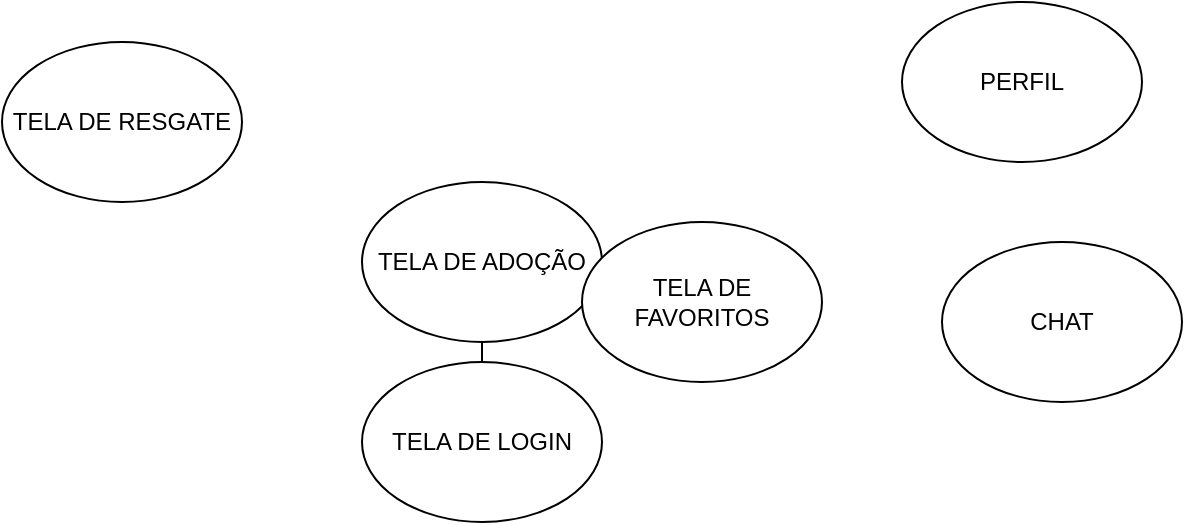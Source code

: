 <mxfile version="24.8.4">
  <diagram name="Página-1" id="TADYXIwHsEOs3EMiwrYN">
    <mxGraphModel dx="1120" dy="460" grid="1" gridSize="10" guides="1" tooltips="1" connect="1" arrows="1" fold="1" page="1" pageScale="1" pageWidth="1169" pageHeight="1654" math="0" shadow="0">
      <root>
        <mxCell id="0" />
        <mxCell id="1" parent="0" />
        <mxCell id="gA5XVCeRnem1YT8hVIMz-1" value="TELA DE LOGIN" style="ellipse;whiteSpace=wrap;html=1;" vertex="1" parent="1">
          <mxGeometry x="400" y="270" width="120" height="80" as="geometry" />
        </mxCell>
        <mxCell id="gA5XVCeRnem1YT8hVIMz-2" value="" style="endArrow=none;html=1;rounded=0;" edge="1" parent="1" source="gA5XVCeRnem1YT8hVIMz-1" target="gA5XVCeRnem1YT8hVIMz-3">
          <mxGeometry width="50" height="50" relative="1" as="geometry">
            <mxPoint x="550" y="270" as="sourcePoint" />
            <mxPoint x="460" y="200" as="targetPoint" />
          </mxGeometry>
        </mxCell>
        <mxCell id="gA5XVCeRnem1YT8hVIMz-3" value="TELA DE ADOÇÃO" style="ellipse;whiteSpace=wrap;html=1;" vertex="1" parent="1">
          <mxGeometry x="400" y="180" width="120" height="80" as="geometry" />
        </mxCell>
        <mxCell id="gA5XVCeRnem1YT8hVIMz-4" value="TELA DE RESGATE" style="ellipse;whiteSpace=wrap;html=1;" vertex="1" parent="1">
          <mxGeometry x="220" y="110" width="120" height="80" as="geometry" />
        </mxCell>
        <mxCell id="gA5XVCeRnem1YT8hVIMz-5" value="TELA DE FAVORITOS" style="ellipse;whiteSpace=wrap;html=1;" vertex="1" parent="1">
          <mxGeometry x="510" y="200" width="120" height="80" as="geometry" />
        </mxCell>
        <mxCell id="gA5XVCeRnem1YT8hVIMz-6" value="CHAT" style="ellipse;whiteSpace=wrap;html=1;" vertex="1" parent="1">
          <mxGeometry x="690" y="210" width="120" height="80" as="geometry" />
        </mxCell>
        <mxCell id="gA5XVCeRnem1YT8hVIMz-7" value="PERFIL" style="ellipse;whiteSpace=wrap;html=1;" vertex="1" parent="1">
          <mxGeometry x="670" y="90" width="120" height="80" as="geometry" />
        </mxCell>
      </root>
    </mxGraphModel>
  </diagram>
</mxfile>
